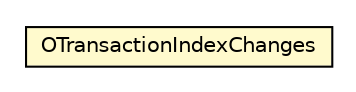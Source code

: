 #!/usr/local/bin/dot
#
# Class diagram 
# Generated by UMLGraph version R5_6-24-gf6e263 (http://www.umlgraph.org/)
#

digraph G {
	edge [fontname="Helvetica",fontsize=10,labelfontname="Helvetica",labelfontsize=10];
	node [fontname="Helvetica",fontsize=10,shape=plaintext];
	nodesep=0.25;
	ranksep=0.5;
	// com.orientechnologies.orient.core.tx.OTransactionIndexChanges
	c7227109 [label=<<table title="com.orientechnologies.orient.core.tx.OTransactionIndexChanges" border="0" cellborder="1" cellspacing="0" cellpadding="2" port="p" bgcolor="lemonChiffon" href="./OTransactionIndexChanges.html">
		<tr><td><table border="0" cellspacing="0" cellpadding="1">
<tr><td align="center" balign="center"> OTransactionIndexChanges </td></tr>
		</table></td></tr>
		</table>>, URL="./OTransactionIndexChanges.html", fontname="Helvetica", fontcolor="black", fontsize=10.0];
}

